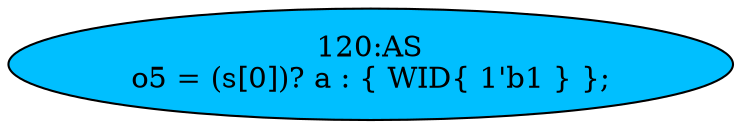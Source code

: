 strict digraph "" {
	node [label="\N"];
	"120:AS"	 [ast="<pyverilog.vparser.ast.Assign object at 0x7f5d26f39ed0>",
		def_var="['o5']",
		fillcolor=deepskyblue,
		label="120:AS
o5 = (s[0])? a : { WID{ 1'b1 } };",
		statements="[]",
		style=filled,
		typ=Assign,
		use_var="['s', 'a']"];
}
